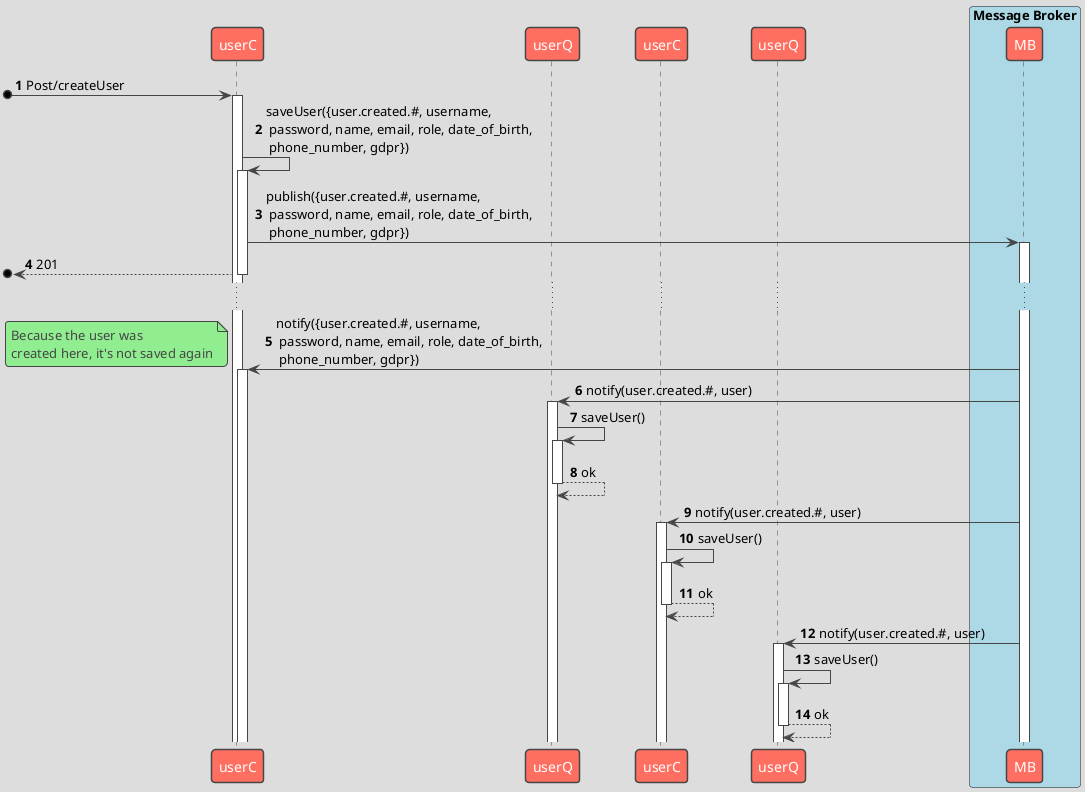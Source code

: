 @startuml
'https://plantuml.com/sequence-diagram

autonumber
autoactivate on

!theme toy

[o-> userC: Post/createUser

participant userC
participant userQ
participant userC as userC1
participant userQ as userQ1

box "Message Broker" #lightblue
    participant MB
end box

userC -> userC: saveUser({user.created.#, username, \n password, name, email, role, date_of_birth, \n phone_number, gdpr})
userC -> MB: publish({user.created.#, username, \n password, name, email, role, date_of_birth, \n phone_number, gdpr})
[o<-- userC: 201
...

MB -> userC: notify({user.created.#, username, \n password, name, email, role, date_of_birth, \n phone_number, gdpr})
note left
   Because the user was
   created here, it's not saved again
end note

MB -> userQ: notify(user.created.#, user)
userQ -> userQ: saveUser()
return ok

MB -> userC1: notify(user.created.#, user)
userC1 -> userC1: saveUser()
return ok

MB -> userQ1: notify(user.created.#, user)
userQ1 -> userQ1: saveUser()
return ok

@enduml
